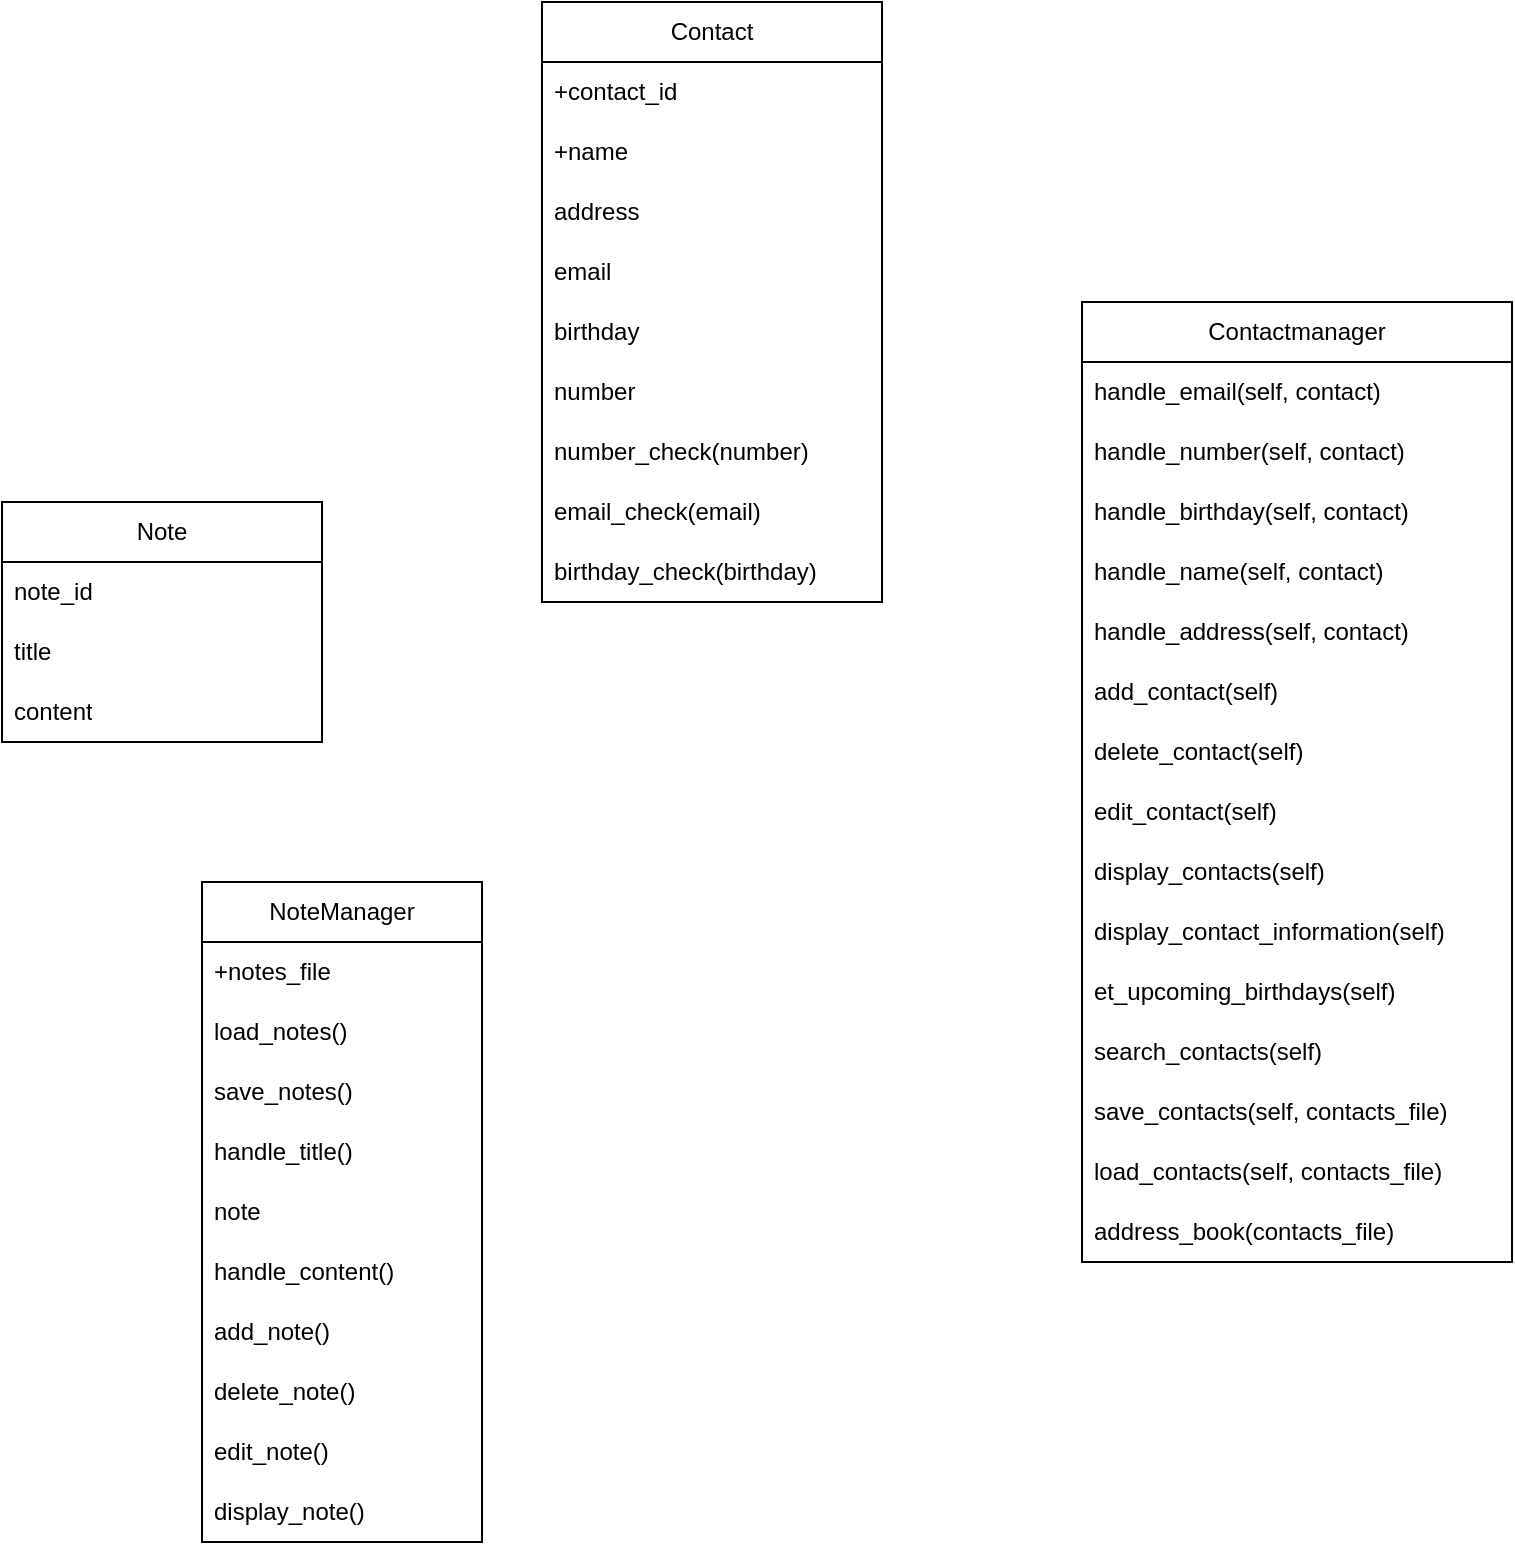 <mxfile version="21.6.6" type="github">
  <diagram name="Page-1" id="0783ab3e-0a74-02c8-0abd-f7b4e66b4bec">
    <mxGraphModel dx="1122" dy="718" grid="1" gridSize="10" guides="1" tooltips="1" connect="1" arrows="1" fold="1" page="1" pageScale="1" pageWidth="850" pageHeight="1100" background="none" math="0" shadow="0">
      <root>
        <mxCell id="0" />
        <mxCell id="1" parent="0" />
        <mxCell id="QneFAxLRqx1BpGbRxNG7-2" value="Contact" style="swimlane;fontStyle=0;childLayout=stackLayout;horizontal=1;startSize=30;horizontalStack=0;resizeParent=1;resizeParentMax=0;resizeLast=0;collapsible=1;marginBottom=0;whiteSpace=wrap;html=1;" vertex="1" parent="1">
          <mxGeometry x="340" y="10" width="170" height="300" as="geometry">
            <mxRectangle x="280" y="140" width="80" height="30" as="alternateBounds" />
          </mxGeometry>
        </mxCell>
        <mxCell id="QneFAxLRqx1BpGbRxNG7-3" value="+contact_id" style="text;strokeColor=none;fillColor=none;align=left;verticalAlign=middle;spacingLeft=4;spacingRight=4;overflow=hidden;points=[[0,0.5],[1,0.5]];portConstraint=eastwest;rotatable=0;whiteSpace=wrap;html=1;" vertex="1" parent="QneFAxLRqx1BpGbRxNG7-2">
          <mxGeometry y="30" width="170" height="30" as="geometry" />
        </mxCell>
        <mxCell id="QneFAxLRqx1BpGbRxNG7-4" value="+name" style="text;strokeColor=none;fillColor=none;align=left;verticalAlign=middle;spacingLeft=4;spacingRight=4;overflow=hidden;points=[[0,0.5],[1,0.5]];portConstraint=eastwest;rotatable=0;whiteSpace=wrap;html=1;" vertex="1" parent="QneFAxLRqx1BpGbRxNG7-2">
          <mxGeometry y="60" width="170" height="30" as="geometry" />
        </mxCell>
        <mxCell id="QneFAxLRqx1BpGbRxNG7-5" value="address" style="text;strokeColor=none;fillColor=none;align=left;verticalAlign=middle;spacingLeft=4;spacingRight=4;overflow=hidden;points=[[0,0.5],[1,0.5]];portConstraint=eastwest;rotatable=0;whiteSpace=wrap;html=1;" vertex="1" parent="QneFAxLRqx1BpGbRxNG7-2">
          <mxGeometry y="90" width="170" height="30" as="geometry" />
        </mxCell>
        <mxCell id="QneFAxLRqx1BpGbRxNG7-8" value="email" style="text;strokeColor=none;fillColor=none;align=left;verticalAlign=middle;spacingLeft=4;spacingRight=4;overflow=hidden;points=[[0,0.5],[1,0.5]];portConstraint=eastwest;rotatable=0;whiteSpace=wrap;html=1;" vertex="1" parent="QneFAxLRqx1BpGbRxNG7-2">
          <mxGeometry y="120" width="170" height="30" as="geometry" />
        </mxCell>
        <mxCell id="QneFAxLRqx1BpGbRxNG7-9" value="birthday" style="text;strokeColor=none;fillColor=none;align=left;verticalAlign=middle;spacingLeft=4;spacingRight=4;overflow=hidden;points=[[0,0.5],[1,0.5]];portConstraint=eastwest;rotatable=0;whiteSpace=wrap;html=1;" vertex="1" parent="QneFAxLRqx1BpGbRxNG7-2">
          <mxGeometry y="150" width="170" height="30" as="geometry" />
        </mxCell>
        <mxCell id="QneFAxLRqx1BpGbRxNG7-10" value="number" style="text;strokeColor=none;fillColor=none;align=left;verticalAlign=middle;spacingLeft=4;spacingRight=4;overflow=hidden;points=[[0,0.5],[1,0.5]];portConstraint=eastwest;rotatable=0;whiteSpace=wrap;html=1;" vertex="1" parent="QneFAxLRqx1BpGbRxNG7-2">
          <mxGeometry y="180" width="170" height="30" as="geometry" />
        </mxCell>
        <mxCell id="QneFAxLRqx1BpGbRxNG7-11" value="number_check(number)" style="text;strokeColor=none;fillColor=none;align=left;verticalAlign=middle;spacingLeft=4;spacingRight=4;overflow=hidden;points=[[0,0.5],[1,0.5]];portConstraint=eastwest;rotatable=0;whiteSpace=wrap;html=1;" vertex="1" parent="QneFAxLRqx1BpGbRxNG7-2">
          <mxGeometry y="210" width="170" height="30" as="geometry" />
        </mxCell>
        <mxCell id="QneFAxLRqx1BpGbRxNG7-13" value="email_check(email)" style="text;strokeColor=none;fillColor=none;align=left;verticalAlign=middle;spacingLeft=4;spacingRight=4;overflow=hidden;points=[[0,0.5],[1,0.5]];portConstraint=eastwest;rotatable=0;whiteSpace=wrap;html=1;" vertex="1" parent="QneFAxLRqx1BpGbRxNG7-2">
          <mxGeometry y="240" width="170" height="30" as="geometry" />
        </mxCell>
        <mxCell id="QneFAxLRqx1BpGbRxNG7-14" value="birthday_check(birthday)" style="text;strokeColor=none;fillColor=none;align=left;verticalAlign=middle;spacingLeft=4;spacingRight=4;overflow=hidden;points=[[0,0.5],[1,0.5]];portConstraint=eastwest;rotatable=0;whiteSpace=wrap;html=1;" vertex="1" parent="QneFAxLRqx1BpGbRxNG7-2">
          <mxGeometry y="270" width="170" height="30" as="geometry" />
        </mxCell>
        <mxCell id="QneFAxLRqx1BpGbRxNG7-15" value="Contactmanager" style="swimlane;fontStyle=0;childLayout=stackLayout;horizontal=1;startSize=30;horizontalStack=0;resizeParent=1;resizeParentMax=0;resizeLast=0;collapsible=1;marginBottom=0;whiteSpace=wrap;html=1;" vertex="1" parent="1">
          <mxGeometry x="610" y="160" width="215" height="480" as="geometry" />
        </mxCell>
        <mxCell id="QneFAxLRqx1BpGbRxNG7-16" value="handle_email(self, contact)" style="text;strokeColor=none;fillColor=none;align=left;verticalAlign=middle;spacingLeft=4;spacingRight=4;overflow=hidden;points=[[0,0.5],[1,0.5]];portConstraint=eastwest;rotatable=0;whiteSpace=wrap;html=1;" vertex="1" parent="QneFAxLRqx1BpGbRxNG7-15">
          <mxGeometry y="30" width="215" height="30" as="geometry" />
        </mxCell>
        <mxCell id="QneFAxLRqx1BpGbRxNG7-17" value="handle_number(self, contact)" style="text;strokeColor=none;fillColor=none;align=left;verticalAlign=middle;spacingLeft=4;spacingRight=4;overflow=hidden;points=[[0,0.5],[1,0.5]];portConstraint=eastwest;rotatable=0;whiteSpace=wrap;html=1;" vertex="1" parent="QneFAxLRqx1BpGbRxNG7-15">
          <mxGeometry y="60" width="215" height="30" as="geometry" />
        </mxCell>
        <mxCell id="QneFAxLRqx1BpGbRxNG7-18" value="handle_birthday(self, contact)" style="text;strokeColor=none;fillColor=none;align=left;verticalAlign=middle;spacingLeft=4;spacingRight=4;overflow=hidden;points=[[0,0.5],[1,0.5]];portConstraint=eastwest;rotatable=0;whiteSpace=wrap;html=1;" vertex="1" parent="QneFAxLRqx1BpGbRxNG7-15">
          <mxGeometry y="90" width="215" height="30" as="geometry" />
        </mxCell>
        <mxCell id="QneFAxLRqx1BpGbRxNG7-20" value="handle_name(self, contact)" style="text;strokeColor=none;fillColor=none;align=left;verticalAlign=middle;spacingLeft=4;spacingRight=4;overflow=hidden;points=[[0,0.5],[1,0.5]];portConstraint=eastwest;rotatable=0;whiteSpace=wrap;html=1;" vertex="1" parent="QneFAxLRqx1BpGbRxNG7-15">
          <mxGeometry y="120" width="215" height="30" as="geometry" />
        </mxCell>
        <mxCell id="QneFAxLRqx1BpGbRxNG7-21" value="handle_address(self, contact)" style="text;strokeColor=none;fillColor=none;align=left;verticalAlign=middle;spacingLeft=4;spacingRight=4;overflow=hidden;points=[[0,0.5],[1,0.5]];portConstraint=eastwest;rotatable=0;whiteSpace=wrap;html=1;" vertex="1" parent="QneFAxLRqx1BpGbRxNG7-15">
          <mxGeometry y="150" width="215" height="30" as="geometry" />
        </mxCell>
        <mxCell id="QneFAxLRqx1BpGbRxNG7-22" value="add_contact(self)" style="text;strokeColor=none;fillColor=none;align=left;verticalAlign=middle;spacingLeft=4;spacingRight=4;overflow=hidden;points=[[0,0.5],[1,0.5]];portConstraint=eastwest;rotatable=0;whiteSpace=wrap;html=1;" vertex="1" parent="QneFAxLRqx1BpGbRxNG7-15">
          <mxGeometry y="180" width="215" height="30" as="geometry" />
        </mxCell>
        <mxCell id="QneFAxLRqx1BpGbRxNG7-23" value="delete_contact(self)" style="text;strokeColor=none;fillColor=none;align=left;verticalAlign=middle;spacingLeft=4;spacingRight=4;overflow=hidden;points=[[0,0.5],[1,0.5]];portConstraint=eastwest;rotatable=0;whiteSpace=wrap;html=1;" vertex="1" parent="QneFAxLRqx1BpGbRxNG7-15">
          <mxGeometry y="210" width="215" height="30" as="geometry" />
        </mxCell>
        <mxCell id="QneFAxLRqx1BpGbRxNG7-25" value="edit_contact(self)" style="text;strokeColor=none;fillColor=none;align=left;verticalAlign=middle;spacingLeft=4;spacingRight=4;overflow=hidden;points=[[0,0.5],[1,0.5]];portConstraint=eastwest;rotatable=0;whiteSpace=wrap;html=1;" vertex="1" parent="QneFAxLRqx1BpGbRxNG7-15">
          <mxGeometry y="240" width="215" height="30" as="geometry" />
        </mxCell>
        <mxCell id="QneFAxLRqx1BpGbRxNG7-27" value="display_contacts(self)" style="text;strokeColor=none;fillColor=none;align=left;verticalAlign=middle;spacingLeft=4;spacingRight=4;overflow=hidden;points=[[0,0.5],[1,0.5]];portConstraint=eastwest;rotatable=0;whiteSpace=wrap;html=1;" vertex="1" parent="QneFAxLRqx1BpGbRxNG7-15">
          <mxGeometry y="270" width="215" height="30" as="geometry" />
        </mxCell>
        <mxCell id="QneFAxLRqx1BpGbRxNG7-28" value="display_contact_information(self)" style="text;strokeColor=none;fillColor=none;align=left;verticalAlign=middle;spacingLeft=4;spacingRight=4;overflow=hidden;points=[[0,0.5],[1,0.5]];portConstraint=eastwest;rotatable=0;whiteSpace=wrap;html=1;" vertex="1" parent="QneFAxLRqx1BpGbRxNG7-15">
          <mxGeometry y="300" width="215" height="30" as="geometry" />
        </mxCell>
        <mxCell id="QneFAxLRqx1BpGbRxNG7-29" value="et_upcoming_birthdays(self)" style="text;strokeColor=none;fillColor=none;align=left;verticalAlign=middle;spacingLeft=4;spacingRight=4;overflow=hidden;points=[[0,0.5],[1,0.5]];portConstraint=eastwest;rotatable=0;whiteSpace=wrap;html=1;" vertex="1" parent="QneFAxLRqx1BpGbRxNG7-15">
          <mxGeometry y="330" width="215" height="30" as="geometry" />
        </mxCell>
        <mxCell id="QneFAxLRqx1BpGbRxNG7-30" value="search_contacts(self)" style="text;strokeColor=none;fillColor=none;align=left;verticalAlign=middle;spacingLeft=4;spacingRight=4;overflow=hidden;points=[[0,0.5],[1,0.5]];portConstraint=eastwest;rotatable=0;whiteSpace=wrap;html=1;" vertex="1" parent="QneFAxLRqx1BpGbRxNG7-15">
          <mxGeometry y="360" width="215" height="30" as="geometry" />
        </mxCell>
        <mxCell id="QneFAxLRqx1BpGbRxNG7-31" value="save_contacts(self, contacts_file)" style="text;strokeColor=none;fillColor=none;align=left;verticalAlign=middle;spacingLeft=4;spacingRight=4;overflow=hidden;points=[[0,0.5],[1,0.5]];portConstraint=eastwest;rotatable=0;whiteSpace=wrap;html=1;" vertex="1" parent="QneFAxLRqx1BpGbRxNG7-15">
          <mxGeometry y="390" width="215" height="30" as="geometry" />
        </mxCell>
        <mxCell id="QneFAxLRqx1BpGbRxNG7-32" value="load_contacts(self, contacts_file)" style="text;strokeColor=none;fillColor=none;align=left;verticalAlign=middle;spacingLeft=4;spacingRight=4;overflow=hidden;points=[[0,0.5],[1,0.5]];portConstraint=eastwest;rotatable=0;whiteSpace=wrap;html=1;" vertex="1" parent="QneFAxLRqx1BpGbRxNG7-15">
          <mxGeometry y="420" width="215" height="30" as="geometry" />
        </mxCell>
        <mxCell id="QneFAxLRqx1BpGbRxNG7-33" value="address_book(contacts_file)" style="text;strokeColor=none;fillColor=none;align=left;verticalAlign=middle;spacingLeft=4;spacingRight=4;overflow=hidden;points=[[0,0.5],[1,0.5]];portConstraint=eastwest;rotatable=0;whiteSpace=wrap;html=1;" vertex="1" parent="QneFAxLRqx1BpGbRxNG7-15">
          <mxGeometry y="450" width="215" height="30" as="geometry" />
        </mxCell>
        <mxCell id="QneFAxLRqx1BpGbRxNG7-34" value="Note" style="swimlane;fontStyle=0;childLayout=stackLayout;horizontal=1;startSize=30;horizontalStack=0;resizeParent=1;resizeParentMax=0;resizeLast=0;collapsible=1;marginBottom=0;whiteSpace=wrap;html=1;" vertex="1" parent="1">
          <mxGeometry x="70" y="260" width="160" height="120" as="geometry" />
        </mxCell>
        <mxCell id="QneFAxLRqx1BpGbRxNG7-35" value="note_id" style="text;strokeColor=none;fillColor=none;align=left;verticalAlign=middle;spacingLeft=4;spacingRight=4;overflow=hidden;points=[[0,0.5],[1,0.5]];portConstraint=eastwest;rotatable=0;whiteSpace=wrap;html=1;" vertex="1" parent="QneFAxLRqx1BpGbRxNG7-34">
          <mxGeometry y="30" width="160" height="30" as="geometry" />
        </mxCell>
        <mxCell id="QneFAxLRqx1BpGbRxNG7-38" value="title" style="text;strokeColor=none;fillColor=none;align=left;verticalAlign=middle;spacingLeft=4;spacingRight=4;overflow=hidden;points=[[0,0.5],[1,0.5]];portConstraint=eastwest;rotatable=0;whiteSpace=wrap;html=1;" vertex="1" parent="QneFAxLRqx1BpGbRxNG7-34">
          <mxGeometry y="60" width="160" height="30" as="geometry" />
        </mxCell>
        <mxCell id="QneFAxLRqx1BpGbRxNG7-39" value="content" style="text;strokeColor=none;fillColor=none;align=left;verticalAlign=middle;spacingLeft=4;spacingRight=4;overflow=hidden;points=[[0,0.5],[1,0.5]];portConstraint=eastwest;rotatable=0;whiteSpace=wrap;html=1;" vertex="1" parent="QneFAxLRqx1BpGbRxNG7-34">
          <mxGeometry y="90" width="160" height="30" as="geometry" />
        </mxCell>
        <mxCell id="QneFAxLRqx1BpGbRxNG7-41" value="NoteManager" style="swimlane;fontStyle=0;childLayout=stackLayout;horizontal=1;startSize=30;horizontalStack=0;resizeParent=1;resizeParentMax=0;resizeLast=0;collapsible=1;marginBottom=0;whiteSpace=wrap;html=1;" vertex="1" parent="1">
          <mxGeometry x="170" y="450" width="140" height="330" as="geometry" />
        </mxCell>
        <mxCell id="QneFAxLRqx1BpGbRxNG7-42" value="+notes_file" style="text;strokeColor=none;fillColor=none;align=left;verticalAlign=middle;spacingLeft=4;spacingRight=4;overflow=hidden;points=[[0,0.5],[1,0.5]];portConstraint=eastwest;rotatable=0;whiteSpace=wrap;html=1;" vertex="1" parent="QneFAxLRqx1BpGbRxNG7-41">
          <mxGeometry y="30" width="140" height="30" as="geometry" />
        </mxCell>
        <mxCell id="QneFAxLRqx1BpGbRxNG7-43" value="load_notes()" style="text;strokeColor=none;fillColor=none;align=left;verticalAlign=middle;spacingLeft=4;spacingRight=4;overflow=hidden;points=[[0,0.5],[1,0.5]];portConstraint=eastwest;rotatable=0;whiteSpace=wrap;html=1;" vertex="1" parent="QneFAxLRqx1BpGbRxNG7-41">
          <mxGeometry y="60" width="140" height="30" as="geometry" />
        </mxCell>
        <mxCell id="QneFAxLRqx1BpGbRxNG7-44" value="save_notes()" style="text;strokeColor=none;fillColor=none;align=left;verticalAlign=middle;spacingLeft=4;spacingRight=4;overflow=hidden;points=[[0,0.5],[1,0.5]];portConstraint=eastwest;rotatable=0;whiteSpace=wrap;html=1;" vertex="1" parent="QneFAxLRqx1BpGbRxNG7-41">
          <mxGeometry y="90" width="140" height="30" as="geometry" />
        </mxCell>
        <mxCell id="QneFAxLRqx1BpGbRxNG7-45" value="handle_title()" style="text;strokeColor=none;fillColor=none;align=left;verticalAlign=middle;spacingLeft=4;spacingRight=4;overflow=hidden;points=[[0,0.5],[1,0.5]];portConstraint=eastwest;rotatable=0;whiteSpace=wrap;html=1;" vertex="1" parent="QneFAxLRqx1BpGbRxNG7-41">
          <mxGeometry y="120" width="140" height="30" as="geometry" />
        </mxCell>
        <mxCell id="QneFAxLRqx1BpGbRxNG7-46" value="note" style="text;strokeColor=none;fillColor=none;align=left;verticalAlign=middle;spacingLeft=4;spacingRight=4;overflow=hidden;points=[[0,0.5],[1,0.5]];portConstraint=eastwest;rotatable=0;whiteSpace=wrap;html=1;" vertex="1" parent="QneFAxLRqx1BpGbRxNG7-41">
          <mxGeometry y="150" width="140" height="30" as="geometry" />
        </mxCell>
        <mxCell id="QneFAxLRqx1BpGbRxNG7-47" value="handle_content()" style="text;strokeColor=none;fillColor=none;align=left;verticalAlign=middle;spacingLeft=4;spacingRight=4;overflow=hidden;points=[[0,0.5],[1,0.5]];portConstraint=eastwest;rotatable=0;whiteSpace=wrap;html=1;" vertex="1" parent="QneFAxLRqx1BpGbRxNG7-41">
          <mxGeometry y="180" width="140" height="30" as="geometry" />
        </mxCell>
        <mxCell id="QneFAxLRqx1BpGbRxNG7-48" value="add_note()" style="text;strokeColor=none;fillColor=none;align=left;verticalAlign=middle;spacingLeft=4;spacingRight=4;overflow=hidden;points=[[0,0.5],[1,0.5]];portConstraint=eastwest;rotatable=0;whiteSpace=wrap;html=1;" vertex="1" parent="QneFAxLRqx1BpGbRxNG7-41">
          <mxGeometry y="210" width="140" height="30" as="geometry" />
        </mxCell>
        <mxCell id="QneFAxLRqx1BpGbRxNG7-49" value="delete_note()" style="text;strokeColor=none;fillColor=none;align=left;verticalAlign=middle;spacingLeft=4;spacingRight=4;overflow=hidden;points=[[0,0.5],[1,0.5]];portConstraint=eastwest;rotatable=0;whiteSpace=wrap;html=1;" vertex="1" parent="QneFAxLRqx1BpGbRxNG7-41">
          <mxGeometry y="240" width="140" height="30" as="geometry" />
        </mxCell>
        <mxCell id="QneFAxLRqx1BpGbRxNG7-50" value="edit_note()" style="text;strokeColor=none;fillColor=none;align=left;verticalAlign=middle;spacingLeft=4;spacingRight=4;overflow=hidden;points=[[0,0.5],[1,0.5]];portConstraint=eastwest;rotatable=0;whiteSpace=wrap;html=1;" vertex="1" parent="QneFAxLRqx1BpGbRxNG7-41">
          <mxGeometry y="270" width="140" height="30" as="geometry" />
        </mxCell>
        <mxCell id="QneFAxLRqx1BpGbRxNG7-51" value="display_note()" style="text;strokeColor=none;fillColor=none;align=left;verticalAlign=middle;spacingLeft=4;spacingRight=4;overflow=hidden;points=[[0,0.5],[1,0.5]];portConstraint=eastwest;rotatable=0;whiteSpace=wrap;html=1;" vertex="1" parent="QneFAxLRqx1BpGbRxNG7-41">
          <mxGeometry y="300" width="140" height="30" as="geometry" />
        </mxCell>
      </root>
    </mxGraphModel>
  </diagram>
</mxfile>

